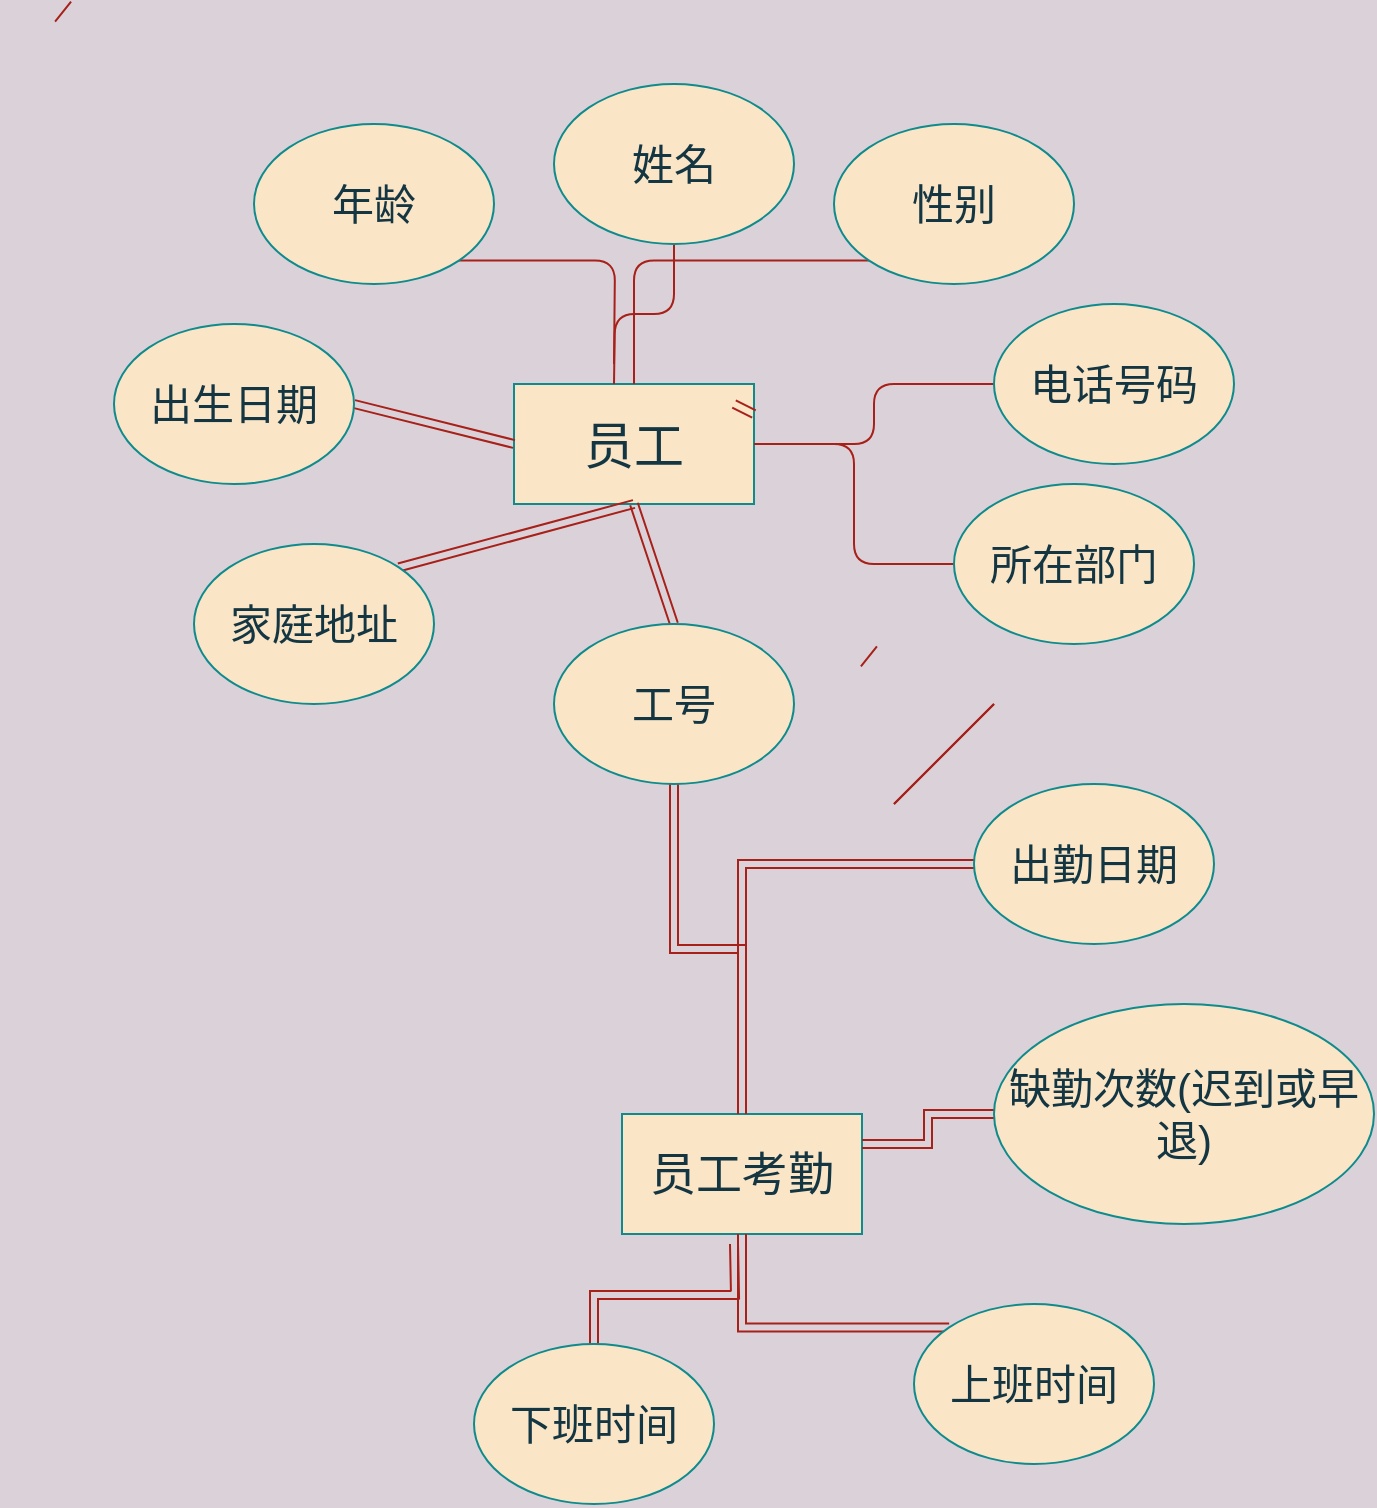 <mxfile version="13.6.5" pages="2">
    <diagram id="JRyV6HE06C1Jto2Ka0IH" name="第 1 页">
        <mxGraphModel dx="1534" dy="1731" grid="1" gridSize="10" guides="1" tooltips="1" connect="1" arrows="0" fold="1" page="1" pageScale="1" pageWidth="827" pageHeight="1169" background="#DAD2D8" math="0" shadow="0">
            <root>
                <mxCell id="0"/>
                <mxCell id="1" parent="0"/>
                <mxCell id="2" value="&lt;font style=&quot;font-size: 25px&quot;&gt;员工&lt;/font&gt;" style="rounded=0;whiteSpace=wrap;html=1;fillColor=#FAE5C7;strokeColor=#0F8B8D;fontColor=#143642;" parent="1" vertex="1">
                    <mxGeometry x="240" y="190" width="120" height="60" as="geometry"/>
                </mxCell>
                <mxCell id="17" style="edgeStyle=none;shape=link;rounded=0;orthogonalLoop=1;jettySize=auto;html=1;strokeColor=#A8201A;fontColor=#143642;labelBackgroundColor=#DAD2D8;width=516;" parent="1" edge="1">
                    <mxGeometry relative="1" as="geometry">
                        <mxPoint x="212" y="170" as="sourcePoint"/>
                        <mxPoint x="220" y="160" as="targetPoint"/>
                    </mxGeometry>
                </mxCell>
                <mxCell id="47" style="edgeStyle=orthogonalEdgeStyle;curved=0;rounded=1;sketch=0;orthogonalLoop=1;jettySize=auto;html=1;exitX=1;exitY=1;exitDx=0;exitDy=0;endArrow=none;endFill=0;strokeColor=#A8201A;fillColor=#FAE5C7;fontColor=#143642;" parent="1" source="3" edge="1">
                    <mxGeometry relative="1" as="geometry">
                        <mxPoint x="290" y="180" as="targetPoint"/>
                    </mxGeometry>
                </mxCell>
                <mxCell id="3" value="&lt;font style=&quot;font-size: 21px&quot;&gt;年龄&lt;/font&gt;" style="ellipse;whiteSpace=wrap;html=1;fillColor=#FAE5C7;strokeColor=#0F8B8D;fontColor=#143642;" parent="1" vertex="1">
                    <mxGeometry x="110" y="60" width="120" height="80" as="geometry"/>
                </mxCell>
                <mxCell id="13" style="edgeStyle=none;shape=link;rounded=0;orthogonalLoop=1;jettySize=auto;html=1;strokeColor=#A8201A;fontColor=#143642;labelBackgroundColor=#DAD2D8;" parent="1" edge="1">
                    <mxGeometry relative="1" as="geometry">
                        <mxPoint y="500" as="sourcePoint"/>
                        <mxPoint y="500" as="targetPoint"/>
                    </mxGeometry>
                </mxCell>
                <mxCell id="46" style="edgeStyle=orthogonalEdgeStyle;curved=0;rounded=1;sketch=0;orthogonalLoop=1;jettySize=auto;html=1;exitX=0.5;exitY=1;exitDx=0;exitDy=0;endArrow=none;endFill=0;strokeColor=#A8201A;fillColor=#FAE5C7;fontColor=#143642;" parent="1" source="4" edge="1">
                    <mxGeometry relative="1" as="geometry">
                        <mxPoint x="290" y="190" as="targetPoint"/>
                    </mxGeometry>
                </mxCell>
                <mxCell id="4" value="&lt;font style=&quot;font-size: 21px&quot;&gt;姓名&lt;br&gt;&lt;/font&gt;" style="ellipse;whiteSpace=wrap;html=1;fillColor=#FAE5C7;strokeColor=#0F8B8D;fontColor=#143642;" parent="1" vertex="1">
                    <mxGeometry x="260" y="40" width="120" height="80" as="geometry"/>
                </mxCell>
                <mxCell id="18" style="edgeStyle=none;shape=link;rounded=0;orthogonalLoop=1;jettySize=auto;html=1;exitX=1;exitY=0.5;exitDx=0;exitDy=0;entryX=0;entryY=0.5;entryDx=0;entryDy=0;strokeColor=#A8201A;fontColor=#143642;labelBackgroundColor=#DAD2D8;" parent="1" source="5" target="2" edge="1">
                    <mxGeometry relative="1" as="geometry"/>
                </mxCell>
                <mxCell id="5" value="&lt;font style=&quot;font-size: 21px&quot;&gt;出生日期&lt;/font&gt;" style="ellipse;whiteSpace=wrap;html=1;fillColor=#FAE5C7;strokeColor=#0F8B8D;fontColor=#143642;" parent="1" vertex="1">
                    <mxGeometry x="40" y="160" width="120" height="80" as="geometry"/>
                </mxCell>
                <mxCell id="19" style="edgeStyle=none;shape=link;rounded=0;orthogonalLoop=1;jettySize=auto;html=1;exitX=1;exitY=0;exitDx=0;exitDy=0;entryX=0.5;entryY=1;entryDx=0;entryDy=0;strokeColor=#A8201A;fontColor=#143642;labelBackgroundColor=#DAD2D8;" parent="1" source="7" target="2" edge="1">
                    <mxGeometry relative="1" as="geometry"/>
                </mxCell>
                <mxCell id="7" value="&lt;font style=&quot;font-size: 21px&quot;&gt;家庭地址&lt;/font&gt;" style="ellipse;whiteSpace=wrap;html=1;fillColor=#FAE5C7;strokeColor=#0F8B8D;fontColor=#143642;" parent="1" vertex="1">
                    <mxGeometry x="80" y="270" width="120" height="80" as="geometry"/>
                </mxCell>
                <mxCell id="14" style="edgeStyle=none;shape=link;rounded=0;orthogonalLoop=1;jettySize=auto;html=1;strokeColor=#A8201A;fontColor=#143642;labelBackgroundColor=#DAD2D8;" parent="1" edge="1">
                    <mxGeometry relative="1" as="geometry">
                        <mxPoint x="300" y="190.0" as="targetPoint"/>
                        <mxPoint x="300" y="190" as="sourcePoint"/>
                    </mxGeometry>
                </mxCell>
                <mxCell id="45" style="edgeStyle=orthogonalEdgeStyle;curved=0;rounded=1;sketch=0;orthogonalLoop=1;jettySize=auto;html=1;exitX=0;exitY=1;exitDx=0;exitDy=0;entryX=0.5;entryY=0;entryDx=0;entryDy=0;endArrow=none;endFill=0;strokeColor=#A8201A;fillColor=#FAE5C7;fontColor=#143642;" parent="1" source="8" target="2" edge="1">
                    <mxGeometry relative="1" as="geometry"/>
                </mxCell>
                <mxCell id="8" value="&lt;font style=&quot;font-size: 21px&quot;&gt;性别&lt;/font&gt;" style="ellipse;whiteSpace=wrap;html=1;fillColor=#FAE5C7;strokeColor=#0F8B8D;fontColor=#143642;" parent="1" vertex="1">
                    <mxGeometry x="400" y="60" width="120" height="80" as="geometry"/>
                </mxCell>
                <mxCell id="15" style="edgeStyle=none;shape=link;rounded=0;orthogonalLoop=1;jettySize=auto;html=1;entryX=1;entryY=0.25;entryDx=0;entryDy=0;strokeColor=#A8201A;fontColor=#143642;labelBackgroundColor=#DAD2D8;" parent="1" target="2" edge="1">
                    <mxGeometry relative="1" as="geometry">
                        <mxPoint x="350" y="200" as="sourcePoint"/>
                    </mxGeometry>
                </mxCell>
                <mxCell id="44" style="edgeStyle=orthogonalEdgeStyle;curved=0;rounded=1;sketch=0;orthogonalLoop=1;jettySize=auto;html=1;exitX=0;exitY=0.5;exitDx=0;exitDy=0;entryX=1;entryY=0.5;entryDx=0;entryDy=0;endArrow=none;endFill=0;strokeColor=#A8201A;fillColor=#FAE5C7;fontColor=#143642;" parent="1" source="9" target="2" edge="1">
                    <mxGeometry relative="1" as="geometry"/>
                </mxCell>
                <mxCell id="9" value="&lt;font style=&quot;font-size: 21px&quot;&gt;电话号码&lt;/font&gt;" style="ellipse;whiteSpace=wrap;html=1;fillColor=#FAE5C7;strokeColor=#0F8B8D;fontColor=#143642;" parent="1" vertex="1">
                    <mxGeometry x="480" y="150" width="120" height="80" as="geometry"/>
                </mxCell>
                <mxCell id="16" style="edgeStyle=none;shape=link;rounded=0;orthogonalLoop=1;jettySize=auto;html=1;entryX=1;entryY=0.5;entryDx=0;entryDy=0;strokeColor=#A8201A;fontColor=#143642;labelBackgroundColor=#DAD2D8;" parent="1" target="2" edge="1">
                    <mxGeometry relative="1" as="geometry">
                        <mxPoint x="360" y="220" as="sourcePoint"/>
                    </mxGeometry>
                </mxCell>
                <mxCell id="43" style="edgeStyle=orthogonalEdgeStyle;curved=0;rounded=1;sketch=0;orthogonalLoop=1;jettySize=auto;html=1;exitX=0;exitY=0.5;exitDx=0;exitDy=0;entryX=1;entryY=0.5;entryDx=0;entryDy=0;strokeColor=#A8201A;fillColor=#FAE5C7;fontColor=#143642;endArrow=none;endFill=0;" parent="1" source="10" target="2" edge="1">
                    <mxGeometry relative="1" as="geometry"/>
                </mxCell>
                <mxCell id="10" value="&lt;font style=&quot;font-size: 21px&quot;&gt;所在部门&lt;/font&gt;" style="ellipse;whiteSpace=wrap;html=1;fillColor=#FAE5C7;strokeColor=#0F8B8D;fontColor=#143642;" parent="1" vertex="1">
                    <mxGeometry x="460" y="240" width="120" height="80" as="geometry"/>
                </mxCell>
                <mxCell id="20" value="&lt;font style=&quot;font-size: 23px&quot;&gt;员工考勤&lt;/font&gt;" style="rounded=0;whiteSpace=wrap;html=1;fillColor=#FAE5C7;strokeColor=#0F8B8D;fontColor=#143642;" parent="1" vertex="1">
                    <mxGeometry x="294" y="555" width="120" height="60" as="geometry"/>
                </mxCell>
                <mxCell id="22" style="edgeStyle=none;shape=link;rounded=0;orthogonalLoop=1;jettySize=auto;html=1;exitX=0.5;exitY=0;exitDx=0;exitDy=0;entryX=0.5;entryY=1;entryDx=0;entryDy=0;strokeColor=#A8201A;fontColor=#143642;labelBackgroundColor=#DAD2D8;" parent="1" source="21" target="2" edge="1">
                    <mxGeometry relative="1" as="geometry"/>
                </mxCell>
                <mxCell id="26" style="edgeStyle=orthogonalEdgeStyle;shape=link;rounded=0;orthogonalLoop=1;jettySize=auto;html=1;exitX=0.5;exitY=1;exitDx=0;exitDy=0;entryX=0.5;entryY=0;entryDx=0;entryDy=0;strokeColor=#A8201A;fontColor=#143642;labelBackgroundColor=#DAD2D8;" parent="1" source="21" target="20" edge="1">
                    <mxGeometry relative="1" as="geometry"/>
                </mxCell>
                <mxCell id="21" value="&lt;font style=&quot;font-size: 21px&quot;&gt;工号&lt;br&gt;&lt;/font&gt;" style="ellipse;whiteSpace=wrap;html=1;fillColor=#FAE5C7;strokeColor=#0F8B8D;fontColor=#143642;" parent="1" vertex="1">
                    <mxGeometry x="260" y="310" width="120" height="80" as="geometry"/>
                </mxCell>
                <mxCell id="31" style="edgeStyle=orthogonalEdgeStyle;shape=link;rounded=0;orthogonalLoop=1;jettySize=auto;html=1;exitX=0;exitY=0.5;exitDx=0;exitDy=0;entryX=0.5;entryY=0;entryDx=0;entryDy=0;strokeColor=#A8201A;fontColor=#143642;labelBackgroundColor=#DAD2D8;" parent="1" source="27" target="20" edge="1">
                    <mxGeometry relative="1" as="geometry"/>
                </mxCell>
                <mxCell id="27" value="&lt;font style=&quot;font-size: 21px&quot;&gt;出勤日期&lt;/font&gt;" style="ellipse;whiteSpace=wrap;html=1;fillColor=#FAE5C7;strokeColor=#0F8B8D;fontColor=#143642;" parent="1" vertex="1">
                    <mxGeometry x="470" y="390" width="120" height="80" as="geometry"/>
                </mxCell>
                <mxCell id="32" style="edgeStyle=orthogonalEdgeStyle;shape=link;rounded=0;orthogonalLoop=1;jettySize=auto;html=1;exitX=0;exitY=0.5;exitDx=0;exitDy=0;entryX=1;entryY=0.25;entryDx=0;entryDy=0;strokeColor=#A8201A;fontColor=#143642;labelBackgroundColor=#DAD2D8;" parent="1" source="28" target="20" edge="1">
                    <mxGeometry relative="1" as="geometry"/>
                </mxCell>
                <mxCell id="28" value="&lt;font style=&quot;font-size: 21px&quot;&gt;缺勤次数(迟到或早退)&lt;/font&gt;" style="ellipse;whiteSpace=wrap;html=1;fillColor=#FAE5C7;strokeColor=#0F8B8D;fontColor=#143642;" parent="1" vertex="1">
                    <mxGeometry x="480" y="500" width="190" height="110" as="geometry"/>
                </mxCell>
                <mxCell id="33" style="edgeStyle=orthogonalEdgeStyle;shape=link;rounded=0;orthogonalLoop=1;jettySize=auto;html=1;exitX=0;exitY=0;exitDx=0;exitDy=0;strokeColor=#A8201A;fontColor=#143642;labelBackgroundColor=#DAD2D8;" parent="1" source="29" target="20" edge="1">
                    <mxGeometry relative="1" as="geometry"/>
                </mxCell>
                <mxCell id="29" value="&lt;span style=&quot;font-size: 21px&quot;&gt;上班时间&lt;/span&gt;" style="ellipse;whiteSpace=wrap;html=1;fillColor=#FAE5C7;strokeColor=#0F8B8D;fontColor=#143642;" parent="1" vertex="1">
                    <mxGeometry x="440" y="650" width="120" height="80" as="geometry"/>
                </mxCell>
                <mxCell id="34" style="edgeStyle=orthogonalEdgeStyle;shape=link;rounded=0;orthogonalLoop=1;jettySize=auto;html=1;exitX=0.5;exitY=0;exitDx=0;exitDy=0;strokeColor=#A8201A;fontColor=#143642;labelBackgroundColor=#DAD2D8;" parent="1" source="30" edge="1">
                    <mxGeometry relative="1" as="geometry">
                        <mxPoint x="350" y="620" as="targetPoint"/>
                    </mxGeometry>
                </mxCell>
                <mxCell id="30" value="&lt;font style=&quot;font-size: 21px&quot;&gt;下班时间&lt;/font&gt;" style="ellipse;whiteSpace=wrap;html=1;fillColor=#FAE5C7;strokeColor=#0F8B8D;fontColor=#143642;" parent="1" vertex="1">
                    <mxGeometry x="220" y="670" width="120" height="80" as="geometry"/>
                </mxCell>
                <mxCell id="35" value="" style="endArrow=none;html=1;strokeColor=#A8201A;fillColor=#FAE5C7;fontColor=#143642;" parent="1" edge="1">
                    <mxGeometry width="50" height="50" relative="1" as="geometry">
                        <mxPoint x="430" y="400" as="sourcePoint"/>
                        <mxPoint x="480" y="350" as="targetPoint"/>
                    </mxGeometry>
                </mxCell>
                <mxCell id="38" value="" style="endArrow=none;html=1;strokeColor=#A8201A;fillColor=#FAE5C7;fontColor=#143642;" parent="1" edge="1">
                    <mxGeometry width="50" height="50" relative="1" as="geometry">
                        <mxPoint x="430" y="400" as="sourcePoint"/>
                        <mxPoint x="480" y="350" as="targetPoint"/>
                    </mxGeometry>
                </mxCell>
            </root>
        </mxGraphModel>
    </diagram>
    <diagram id="iDi1e0Q8zoHZRZ2YxIY_" name="第 2 页">
        <mxGraphModel dx="707" dy="562" grid="1" gridSize="10" guides="1" tooltips="1" connect="1" arrows="1" fold="1" page="1" pageScale="1" pageWidth="827" pageHeight="1169" background="#F1FAEE" math="0" shadow="0">
            <root>
                <mxCell id="msw8Nx4GFnR7tpRIPwg4-0"/>
                <mxCell id="msw8Nx4GFnR7tpRIPwg4-1" parent="msw8Nx4GFnR7tpRIPwg4-0"/>
                <mxCell id="msw8Nx4GFnR7tpRIPwg4-2" value="&lt;font style=&quot;font-size: 23px&quot;&gt;员工&lt;/font&gt;" style="rounded=0;whiteSpace=wrap;html=1;fillColor=#A8DADC;strokeColor=#457B9D;fontColor=#1D3557;" parent="msw8Nx4GFnR7tpRIPwg4-1" vertex="1">
                    <mxGeometry x="210" y="90" width="120" height="60" as="geometry"/>
                </mxCell>
                <mxCell id="msw8Nx4GFnR7tpRIPwg4-3" value="&lt;font style=&quot;font-size: 24px&quot;&gt;性别&lt;/font&gt;" style="ellipse;whiteSpace=wrap;html=1;fillColor=#A8DADC;strokeColor=#457B9D;fontColor=#1D3557;" parent="msw8Nx4GFnR7tpRIPwg4-1" vertex="1">
                    <mxGeometry x="60" y="120" width="80" height="50" as="geometry"/>
                </mxCell>
                <mxCell id="msw8Nx4GFnR7tpRIPwg4-4" value="" style="endArrow=none;html=1;strokeColor=#457B9D;fillColor=#A8DADC;fontColor=#1D3557;entryX=1;entryY=0.5;entryDx=0;entryDy=0;exitX=0;exitY=0.5;exitDx=0;exitDy=0;labelBackgroundColor=#F1FAEE;" parent="msw8Nx4GFnR7tpRIPwg4-1" source="msw8Nx4GFnR7tpRIPwg4-2" target="msw8Nx4GFnR7tpRIPwg4-3" edge="1">
                    <mxGeometry width="50" height="50" relative="1" as="geometry">
                        <mxPoint x="260" y="70" as="sourcePoint"/>
                        <mxPoint x="310" y="20" as="targetPoint"/>
                    </mxGeometry>
                </mxCell>
                <mxCell id="msw8Nx4GFnR7tpRIPwg4-5" value="&lt;font style=&quot;font-size: 24px&quot;&gt;姓名&lt;/font&gt;" style="ellipse;whiteSpace=wrap;html=1;fillColor=#A8DADC;strokeColor=#457B9D;fontColor=#1D3557;" parent="msw8Nx4GFnR7tpRIPwg4-1" vertex="1">
                    <mxGeometry x="100" y="178" width="80" height="50" as="geometry"/>
                </mxCell>
                <mxCell id="UxVqv2r5onQc9pwvo9AP-0" value="&lt;font style=&quot;font-size: 24px&quot;&gt;工号&lt;/font&gt;" style="ellipse;whiteSpace=wrap;html=1;fillColor=#A8DADC;strokeColor=#457B9D;fontColor=#1D3557;" parent="msw8Nx4GFnR7tpRIPwg4-1" vertex="1">
                    <mxGeometry x="190" y="210" width="110" height="50" as="geometry"/>
                </mxCell>
                <mxCell id="UxVqv2r5onQc9pwvo9AP-1" value="&lt;font style=&quot;font-size: 24px&quot;&gt;所在部门&lt;/font&gt;" style="ellipse;whiteSpace=wrap;html=1;fillColor=#A8DADC;strokeColor=#457B9D;fontColor=#1D3557;" parent="msw8Nx4GFnR7tpRIPwg4-1" vertex="1">
                    <mxGeometry x="310" y="200" width="110" height="50" as="geometry"/>
                </mxCell>
                <mxCell id="UxVqv2r5onQc9pwvo9AP-2" value="&lt;font style=&quot;font-size: 24px&quot;&gt;电话号码&lt;/font&gt;" style="ellipse;whiteSpace=wrap;html=1;fillColor=#A8DADC;strokeColor=#457B9D;fontColor=#1D3557;" parent="msw8Nx4GFnR7tpRIPwg4-1" vertex="1">
                    <mxGeometry x="380" y="150" width="110" height="50" as="geometry"/>
                </mxCell>
                <mxCell id="UxVqv2r5onQc9pwvo9AP-3" value="" style="endArrow=none;html=1;strokeColor=#457B9D;fillColor=#A8DADC;fontColor=#1D3557;exitX=0;exitY=0.5;exitDx=0;exitDy=0;labelBackgroundColor=#F1FAEE;" parent="msw8Nx4GFnR7tpRIPwg4-1" source="msw8Nx4GFnR7tpRIPwg4-2" edge="1">
                    <mxGeometry width="50" height="50" relative="1" as="geometry">
                        <mxPoint x="220" y="130" as="sourcePoint"/>
                        <mxPoint x="162" y="182" as="targetPoint"/>
                    </mxGeometry>
                </mxCell>
                <mxCell id="UxVqv2r5onQc9pwvo9AP-4" value="" style="endArrow=none;html=1;strokeColor=#457B9D;fillColor=#A8DADC;fontColor=#1D3557;entryX=0.5;entryY=0;entryDx=0;entryDy=0;exitX=0.5;exitY=1;exitDx=0;exitDy=0;labelBackgroundColor=#F1FAEE;" parent="msw8Nx4GFnR7tpRIPwg4-1" source="msw8Nx4GFnR7tpRIPwg4-2" target="UxVqv2r5onQc9pwvo9AP-0" edge="1">
                    <mxGeometry width="50" height="50" relative="1" as="geometry">
                        <mxPoint x="230" y="140" as="sourcePoint"/>
                        <mxPoint x="160" y="165" as="targetPoint"/>
                    </mxGeometry>
                </mxCell>
                <mxCell id="UxVqv2r5onQc9pwvo9AP-5" value="" style="endArrow=none;html=1;strokeColor=#457B9D;fillColor=#A8DADC;fontColor=#1D3557;entryX=0;entryY=0;entryDx=0;entryDy=0;exitX=0.5;exitY=1;exitDx=0;exitDy=0;labelBackgroundColor=#F1FAEE;" parent="msw8Nx4GFnR7tpRIPwg4-1" source="msw8Nx4GFnR7tpRIPwg4-2" target="UxVqv2r5onQc9pwvo9AP-1" edge="1">
                    <mxGeometry width="50" height="50" relative="1" as="geometry">
                        <mxPoint x="280" y="160" as="sourcePoint"/>
                        <mxPoint x="255" y="220" as="targetPoint"/>
                    </mxGeometry>
                </mxCell>
                <mxCell id="UxVqv2r5onQc9pwvo9AP-6" value="" style="endArrow=none;html=1;strokeColor=#457B9D;fillColor=#A8DADC;fontColor=#1D3557;entryX=0;entryY=0.5;entryDx=0;entryDy=0;labelBackgroundColor=#F1FAEE;" parent="msw8Nx4GFnR7tpRIPwg4-1" target="UxVqv2r5onQc9pwvo9AP-2" edge="1">
                    <mxGeometry width="50" height="50" relative="1" as="geometry">
                        <mxPoint x="270" y="150" as="sourcePoint"/>
                        <mxPoint x="265" y="230" as="targetPoint"/>
                    </mxGeometry>
                </mxCell>
                <mxCell id="UxVqv2r5onQc9pwvo9AP-7" value="&lt;font style=&quot;font-size: 24px&quot;&gt;家庭住址&lt;/font&gt;" style="ellipse;whiteSpace=wrap;html=1;fillColor=#A8DADC;strokeColor=#457B9D;fontColor=#1D3557;" parent="msw8Nx4GFnR7tpRIPwg4-1" vertex="1">
                    <mxGeometry x="390" y="80" width="110" height="50" as="geometry"/>
                </mxCell>
                <mxCell id="UxVqv2r5onQc9pwvo9AP-8" value="&lt;font style=&quot;font-size: 24px&quot;&gt;出生日期&lt;/font&gt;" style="ellipse;whiteSpace=wrap;html=1;fillColor=#A8DADC;strokeColor=#457B9D;fontColor=#1D3557;" parent="msw8Nx4GFnR7tpRIPwg4-1" vertex="1">
                    <mxGeometry x="320" y="20" width="110" height="50" as="geometry"/>
                </mxCell>
                <mxCell id="UxVqv2r5onQc9pwvo9AP-11" value="&lt;font style=&quot;font-size: 24px&quot;&gt;政治面貌&lt;/font&gt;" style="ellipse;whiteSpace=wrap;html=1;fillColor=#A8DADC;strokeColor=#457B9D;fontColor=#1D3557;" parent="msw8Nx4GFnR7tpRIPwg4-1" vertex="1">
                    <mxGeometry x="160" y="20" width="110" height="50" as="geometry"/>
                </mxCell>
                <mxCell id="UxVqv2r5onQc9pwvo9AP-12" value="" style="endArrow=none;html=1;strokeColor=#457B9D;fillColor=#A8DADC;fontColor=#1D3557;entryX=0.5;entryY=1;entryDx=0;entryDy=0;exitX=0.5;exitY=0;exitDx=0;exitDy=0;labelBackgroundColor=#F1FAEE;" parent="msw8Nx4GFnR7tpRIPwg4-1" source="msw8Nx4GFnR7tpRIPwg4-2" target="UxVqv2r5onQc9pwvo9AP-11" edge="1">
                    <mxGeometry width="50" height="50" relative="1" as="geometry">
                        <mxPoint x="210" y="240" as="sourcePoint"/>
                        <mxPoint x="260" y="190" as="targetPoint"/>
                    </mxGeometry>
                </mxCell>
                <mxCell id="UxVqv2r5onQc9pwvo9AP-13" value="" style="endArrow=none;html=1;strokeColor=#457B9D;fillColor=#A8DADC;fontColor=#1D3557;entryX=0.5;entryY=1;entryDx=0;entryDy=0;exitX=0.5;exitY=0;exitDx=0;exitDy=0;labelBackgroundColor=#F1FAEE;" parent="msw8Nx4GFnR7tpRIPwg4-1" source="msw8Nx4GFnR7tpRIPwg4-2" target="UxVqv2r5onQc9pwvo9AP-8" edge="1">
                    <mxGeometry width="50" height="50" relative="1" as="geometry">
                        <mxPoint x="210" y="240" as="sourcePoint"/>
                        <mxPoint x="260" y="190" as="targetPoint"/>
                    </mxGeometry>
                </mxCell>
                <mxCell id="UxVqv2r5onQc9pwvo9AP-14" value="" style="endArrow=none;html=1;strokeColor=#457B9D;fillColor=#A8DADC;fontColor=#1D3557;entryX=0;entryY=0.5;entryDx=0;entryDy=0;exitX=1;exitY=0.5;exitDx=0;exitDy=0;labelBackgroundColor=#F1FAEE;" parent="msw8Nx4GFnR7tpRIPwg4-1" source="msw8Nx4GFnR7tpRIPwg4-2" target="UxVqv2r5onQc9pwvo9AP-7" edge="1">
                    <mxGeometry width="50" height="50" relative="1" as="geometry">
                        <mxPoint x="210" y="240" as="sourcePoint"/>
                        <mxPoint x="260" y="190" as="targetPoint"/>
                    </mxGeometry>
                </mxCell>
                <mxCell id="VMwdDeBXWBZ6iF7_urtB-0" value="&lt;font style=&quot;font-size: 23px&quot;&gt;员工考勤&lt;/font&gt;" style="rounded=0;whiteSpace=wrap;html=1;fillColor=#A8DADC;strokeColor=#457B9D;fontColor=#1D3557;" parent="msw8Nx4GFnR7tpRIPwg4-1" vertex="1">
                    <mxGeometry x="200" y="340" width="120" height="60" as="geometry"/>
                </mxCell>
                <mxCell id="VMwdDeBXWBZ6iF7_urtB-1" value="&lt;font style=&quot;font-size: 24px&quot;&gt;下班时间&lt;/font&gt;" style="ellipse;whiteSpace=wrap;html=1;fillColor=#A8DADC;strokeColor=#457B9D;fontColor=#1D3557;" parent="msw8Nx4GFnR7tpRIPwg4-1" vertex="1">
                    <mxGeometry x="80" y="450" width="110" height="50" as="geometry"/>
                </mxCell>
                <mxCell id="VMwdDeBXWBZ6iF7_urtB-2" value="&lt;font style=&quot;font-size: 24px&quot;&gt;上班时间&lt;/font&gt;" style="ellipse;whiteSpace=wrap;html=1;fillColor=#A8DADC;strokeColor=#457B9D;fontColor=#1D3557;" parent="msw8Nx4GFnR7tpRIPwg4-1" vertex="1">
                    <mxGeometry x="215" y="450" width="110" height="50" as="geometry"/>
                </mxCell>
                <mxCell id="VMwdDeBXWBZ6iF7_urtB-3" value="&lt;font style=&quot;font-size: 24px&quot;&gt;缺勤次数(早退或迟到)&lt;/font&gt;" style="ellipse;whiteSpace=wrap;html=1;fillColor=#A8DADC;strokeColor=#457B9D;fontColor=#1D3557;" parent="msw8Nx4GFnR7tpRIPwg4-1" vertex="1">
                    <mxGeometry x="350" y="410" width="230" height="110" as="geometry"/>
                </mxCell>
                <mxCell id="VMwdDeBXWBZ6iF7_urtB-4" value="&lt;span style=&quot;font-size: 24px&quot;&gt;出勤日期&lt;/span&gt;" style="ellipse;whiteSpace=wrap;html=1;fillColor=#A8DADC;strokeColor=#457B9D;fontColor=#1D3557;" parent="msw8Nx4GFnR7tpRIPwg4-1" vertex="1">
                    <mxGeometry x="400" y="340" width="110" height="50" as="geometry"/>
                </mxCell>
                <mxCell id="VMwdDeBXWBZ6iF7_urtB-5" value="" style="endArrow=none;html=1;strokeColor=#457B9D;fillColor=#A8DADC;fontColor=#1D3557;exitX=0.5;exitY=0;exitDx=0;exitDy=0;entryX=0.25;entryY=1;entryDx=0;entryDy=0;" parent="msw8Nx4GFnR7tpRIPwg4-1" source="VMwdDeBXWBZ6iF7_urtB-1" target="VMwdDeBXWBZ6iF7_urtB-0" edge="1">
                    <mxGeometry width="50" height="50" relative="1" as="geometry">
                        <mxPoint x="210" y="240" as="sourcePoint"/>
                        <mxPoint x="260" y="190" as="targetPoint"/>
                    </mxGeometry>
                </mxCell>
                <mxCell id="VMwdDeBXWBZ6iF7_urtB-6" value="" style="endArrow=none;html=1;strokeColor=#457B9D;fillColor=#A8DADC;fontColor=#1D3557;exitX=0.5;exitY=0;exitDx=0;exitDy=0;entryX=0.5;entryY=1;entryDx=0;entryDy=0;" parent="msw8Nx4GFnR7tpRIPwg4-1" source="VMwdDeBXWBZ6iF7_urtB-2" target="VMwdDeBXWBZ6iF7_urtB-0" edge="1">
                    <mxGeometry width="50" height="50" relative="1" as="geometry">
                        <mxPoint x="210" y="240" as="sourcePoint"/>
                        <mxPoint x="260" y="190" as="targetPoint"/>
                    </mxGeometry>
                </mxCell>
                <mxCell id="VMwdDeBXWBZ6iF7_urtB-7" value="" style="endArrow=none;html=1;strokeColor=#457B9D;fillColor=#A8DADC;fontColor=#1D3557;exitX=0;exitY=0;exitDx=0;exitDy=0;entryX=1;entryY=0.5;entryDx=0;entryDy=0;" parent="msw8Nx4GFnR7tpRIPwg4-1" source="VMwdDeBXWBZ6iF7_urtB-3" target="VMwdDeBXWBZ6iF7_urtB-0" edge="1">
                    <mxGeometry width="50" height="50" relative="1" as="geometry">
                        <mxPoint x="210" y="240" as="sourcePoint"/>
                        <mxPoint x="260" y="190" as="targetPoint"/>
                    </mxGeometry>
                </mxCell>
                <mxCell id="VMwdDeBXWBZ6iF7_urtB-8" value="" style="endArrow=none;html=1;strokeColor=#457B9D;fillColor=#A8DADC;fontColor=#1D3557;entryX=0;entryY=0.5;entryDx=0;entryDy=0;exitX=1;exitY=0.5;exitDx=0;exitDy=0;" parent="msw8Nx4GFnR7tpRIPwg4-1" source="VMwdDeBXWBZ6iF7_urtB-0" target="VMwdDeBXWBZ6iF7_urtB-4" edge="1">
                    <mxGeometry width="50" height="50" relative="1" as="geometry">
                        <mxPoint x="210" y="240" as="sourcePoint"/>
                        <mxPoint x="260" y="190" as="targetPoint"/>
                    </mxGeometry>
                </mxCell>
                <mxCell id="UxefrgGcHd4G3vRmiGjz-0" value="" style="endArrow=none;html=1;exitX=0.5;exitY=0;exitDx=0;exitDy=0;entryX=0.5;entryY=1;entryDx=0;entryDy=0;fillColor=#a20025;strokeColor=#6F0000;" edge="1" parent="msw8Nx4GFnR7tpRIPwg4-1" source="VMwdDeBXWBZ6iF7_urtB-0" target="UxefrgGcHd4G3vRmiGjz-1">
                    <mxGeometry width="50" height="50" relative="1" as="geometry">
                        <mxPoint x="270" y="250" as="sourcePoint"/>
                        <mxPoint x="320" y="200" as="targetPoint"/>
                    </mxGeometry>
                </mxCell>
                <mxCell id="UxefrgGcHd4G3vRmiGjz-1" value="" style="rhombus;whiteSpace=wrap;html=1;" vertex="1" parent="msw8Nx4GFnR7tpRIPwg4-1">
                    <mxGeometry x="70" y="260" width="80" height="80" as="geometry"/>
                </mxCell>
            </root>
        </mxGraphModel>
    </diagram>
</mxfile>